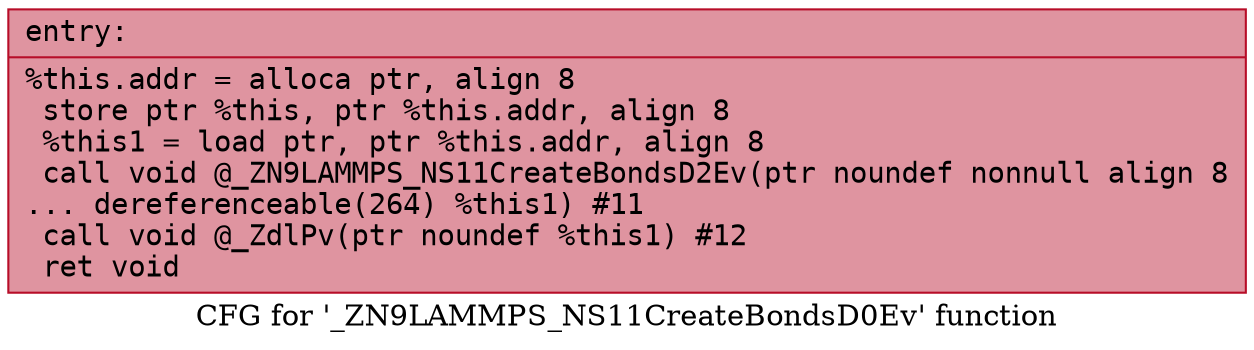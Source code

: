 digraph "CFG for '_ZN9LAMMPS_NS11CreateBondsD0Ev' function" {
	label="CFG for '_ZN9LAMMPS_NS11CreateBondsD0Ev' function";

	Node0x5644632cf2d0 [shape=record,color="#b70d28ff", style=filled, fillcolor="#b70d2870" fontname="Courier",label="{entry:\l|  %this.addr = alloca ptr, align 8\l  store ptr %this, ptr %this.addr, align 8\l  %this1 = load ptr, ptr %this.addr, align 8\l  call void @_ZN9LAMMPS_NS11CreateBondsD2Ev(ptr noundef nonnull align 8\l... dereferenceable(264) %this1) #11\l  call void @_ZdlPv(ptr noundef %this1) #12\l  ret void\l}"];
}
